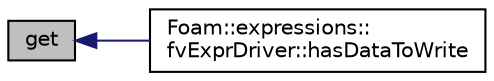 digraph "get"
{
  bgcolor="transparent";
  edge [fontname="Helvetica",fontsize="10",labelfontname="Helvetica",labelfontsize="10"];
  node [fontname="Helvetica",fontsize="10",shape=record];
  rankdir="LR";
  Node1 [label="get",height=0.2,width=0.4,color="black", fillcolor="grey75", style="filled" fontcolor="black"];
  Node1 -> Node2 [dir="back",color="midnightblue",fontsize="10",style="solid",fontname="Helvetica"];
  Node2 [label="Foam::expressions::\lfvExprDriver::hasDataToWrite",height=0.2,width=0.4,color="black",URL="$classFoam_1_1expressions_1_1fvExprDriver.html#aaaa17e6ababe96c96c2fc8799aaba610",tooltip="Do we need a data file to be written. "];
}
